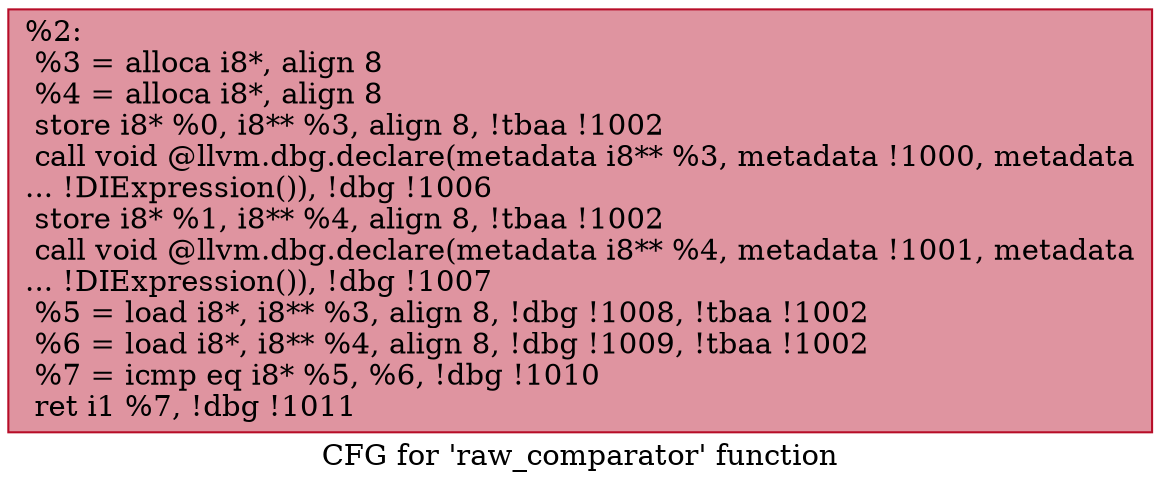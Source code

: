 digraph "CFG for 'raw_comparator' function" {
	label="CFG for 'raw_comparator' function";

	Node0x22007a0 [shape=record,color="#b70d28ff", style=filled, fillcolor="#b70d2870",label="{%2:\l  %3 = alloca i8*, align 8\l  %4 = alloca i8*, align 8\l  store i8* %0, i8** %3, align 8, !tbaa !1002\l  call void @llvm.dbg.declare(metadata i8** %3, metadata !1000, metadata\l... !DIExpression()), !dbg !1006\l  store i8* %1, i8** %4, align 8, !tbaa !1002\l  call void @llvm.dbg.declare(metadata i8** %4, metadata !1001, metadata\l... !DIExpression()), !dbg !1007\l  %5 = load i8*, i8** %3, align 8, !dbg !1008, !tbaa !1002\l  %6 = load i8*, i8** %4, align 8, !dbg !1009, !tbaa !1002\l  %7 = icmp eq i8* %5, %6, !dbg !1010\l  ret i1 %7, !dbg !1011\l}"];
}
